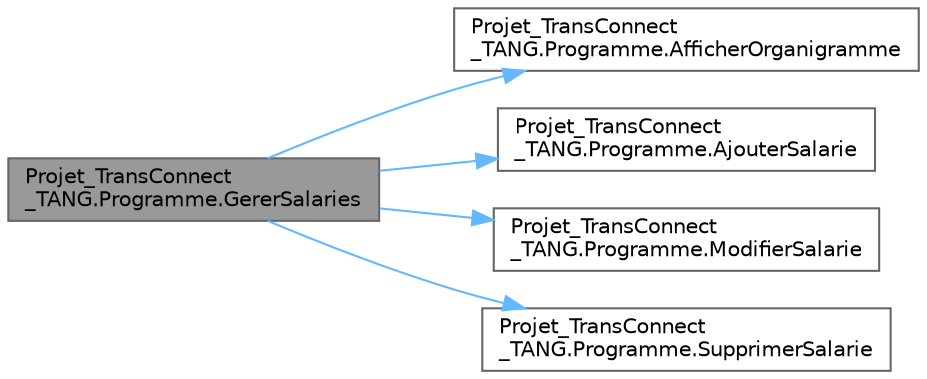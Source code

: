 digraph "Projet_TransConnect_TANG.Programme.GererSalaries"
{
 // LATEX_PDF_SIZE
  bgcolor="transparent";
  edge [fontname=Helvetica,fontsize=10,labelfontname=Helvetica,labelfontsize=10];
  node [fontname=Helvetica,fontsize=10,shape=box,height=0.2,width=0.4];
  rankdir="LR";
  Node1 [id="Node000001",label="Projet_TransConnect\l_TANG.Programme.GererSalaries",height=0.2,width=0.4,color="gray40", fillcolor="grey60", style="filled", fontcolor="black",tooltip="Menu de gestion des salariés."];
  Node1 -> Node2 [id="edge1_Node000001_Node000002",color="steelblue1",style="solid",tooltip=" "];
  Node2 [id="Node000002",label="Projet_TransConnect\l_TANG.Programme.AfficherOrganigramme",height=0.2,width=0.4,color="grey40", fillcolor="white", style="filled",URL="$class_projet___trans_connect___t_a_n_g_1_1_programme.html#aff9aeed016479e23f27dc25b9214cb89",tooltip="Affiche l'organigramme de l'entreprise."];
  Node1 -> Node3 [id="edge2_Node000001_Node000003",color="steelblue1",style="solid",tooltip=" "];
  Node3 [id="Node000003",label="Projet_TransConnect\l_TANG.Programme.AjouterSalarie",height=0.2,width=0.4,color="grey40", fillcolor="white", style="filled",URL="$class_projet___trans_connect___t_a_n_g_1_1_programme.html#a6f819a308467a17fd3c3bd510e64b113",tooltip="Ajoute un nouveau salarié."];
  Node1 -> Node4 [id="edge3_Node000001_Node000004",color="steelblue1",style="solid",tooltip=" "];
  Node4 [id="Node000004",label="Projet_TransConnect\l_TANG.Programme.ModifierSalarie",height=0.2,width=0.4,color="grey40", fillcolor="white", style="filled",URL="$class_projet___trans_connect___t_a_n_g_1_1_programme.html#a0777b7fd9db2edd1e5fddd52fd85cfb1",tooltip="Modifie les informations d'un salarié."];
  Node1 -> Node5 [id="edge4_Node000001_Node000005",color="steelblue1",style="solid",tooltip=" "];
  Node5 [id="Node000005",label="Projet_TransConnect\l_TANG.Programme.SupprimerSalarie",height=0.2,width=0.4,color="grey40", fillcolor="white", style="filled",URL="$class_projet___trans_connect___t_a_n_g_1_1_programme.html#a26ffdfb7973709a36694ef9fa40b65a7",tooltip="Supprime un salarié."];
}
